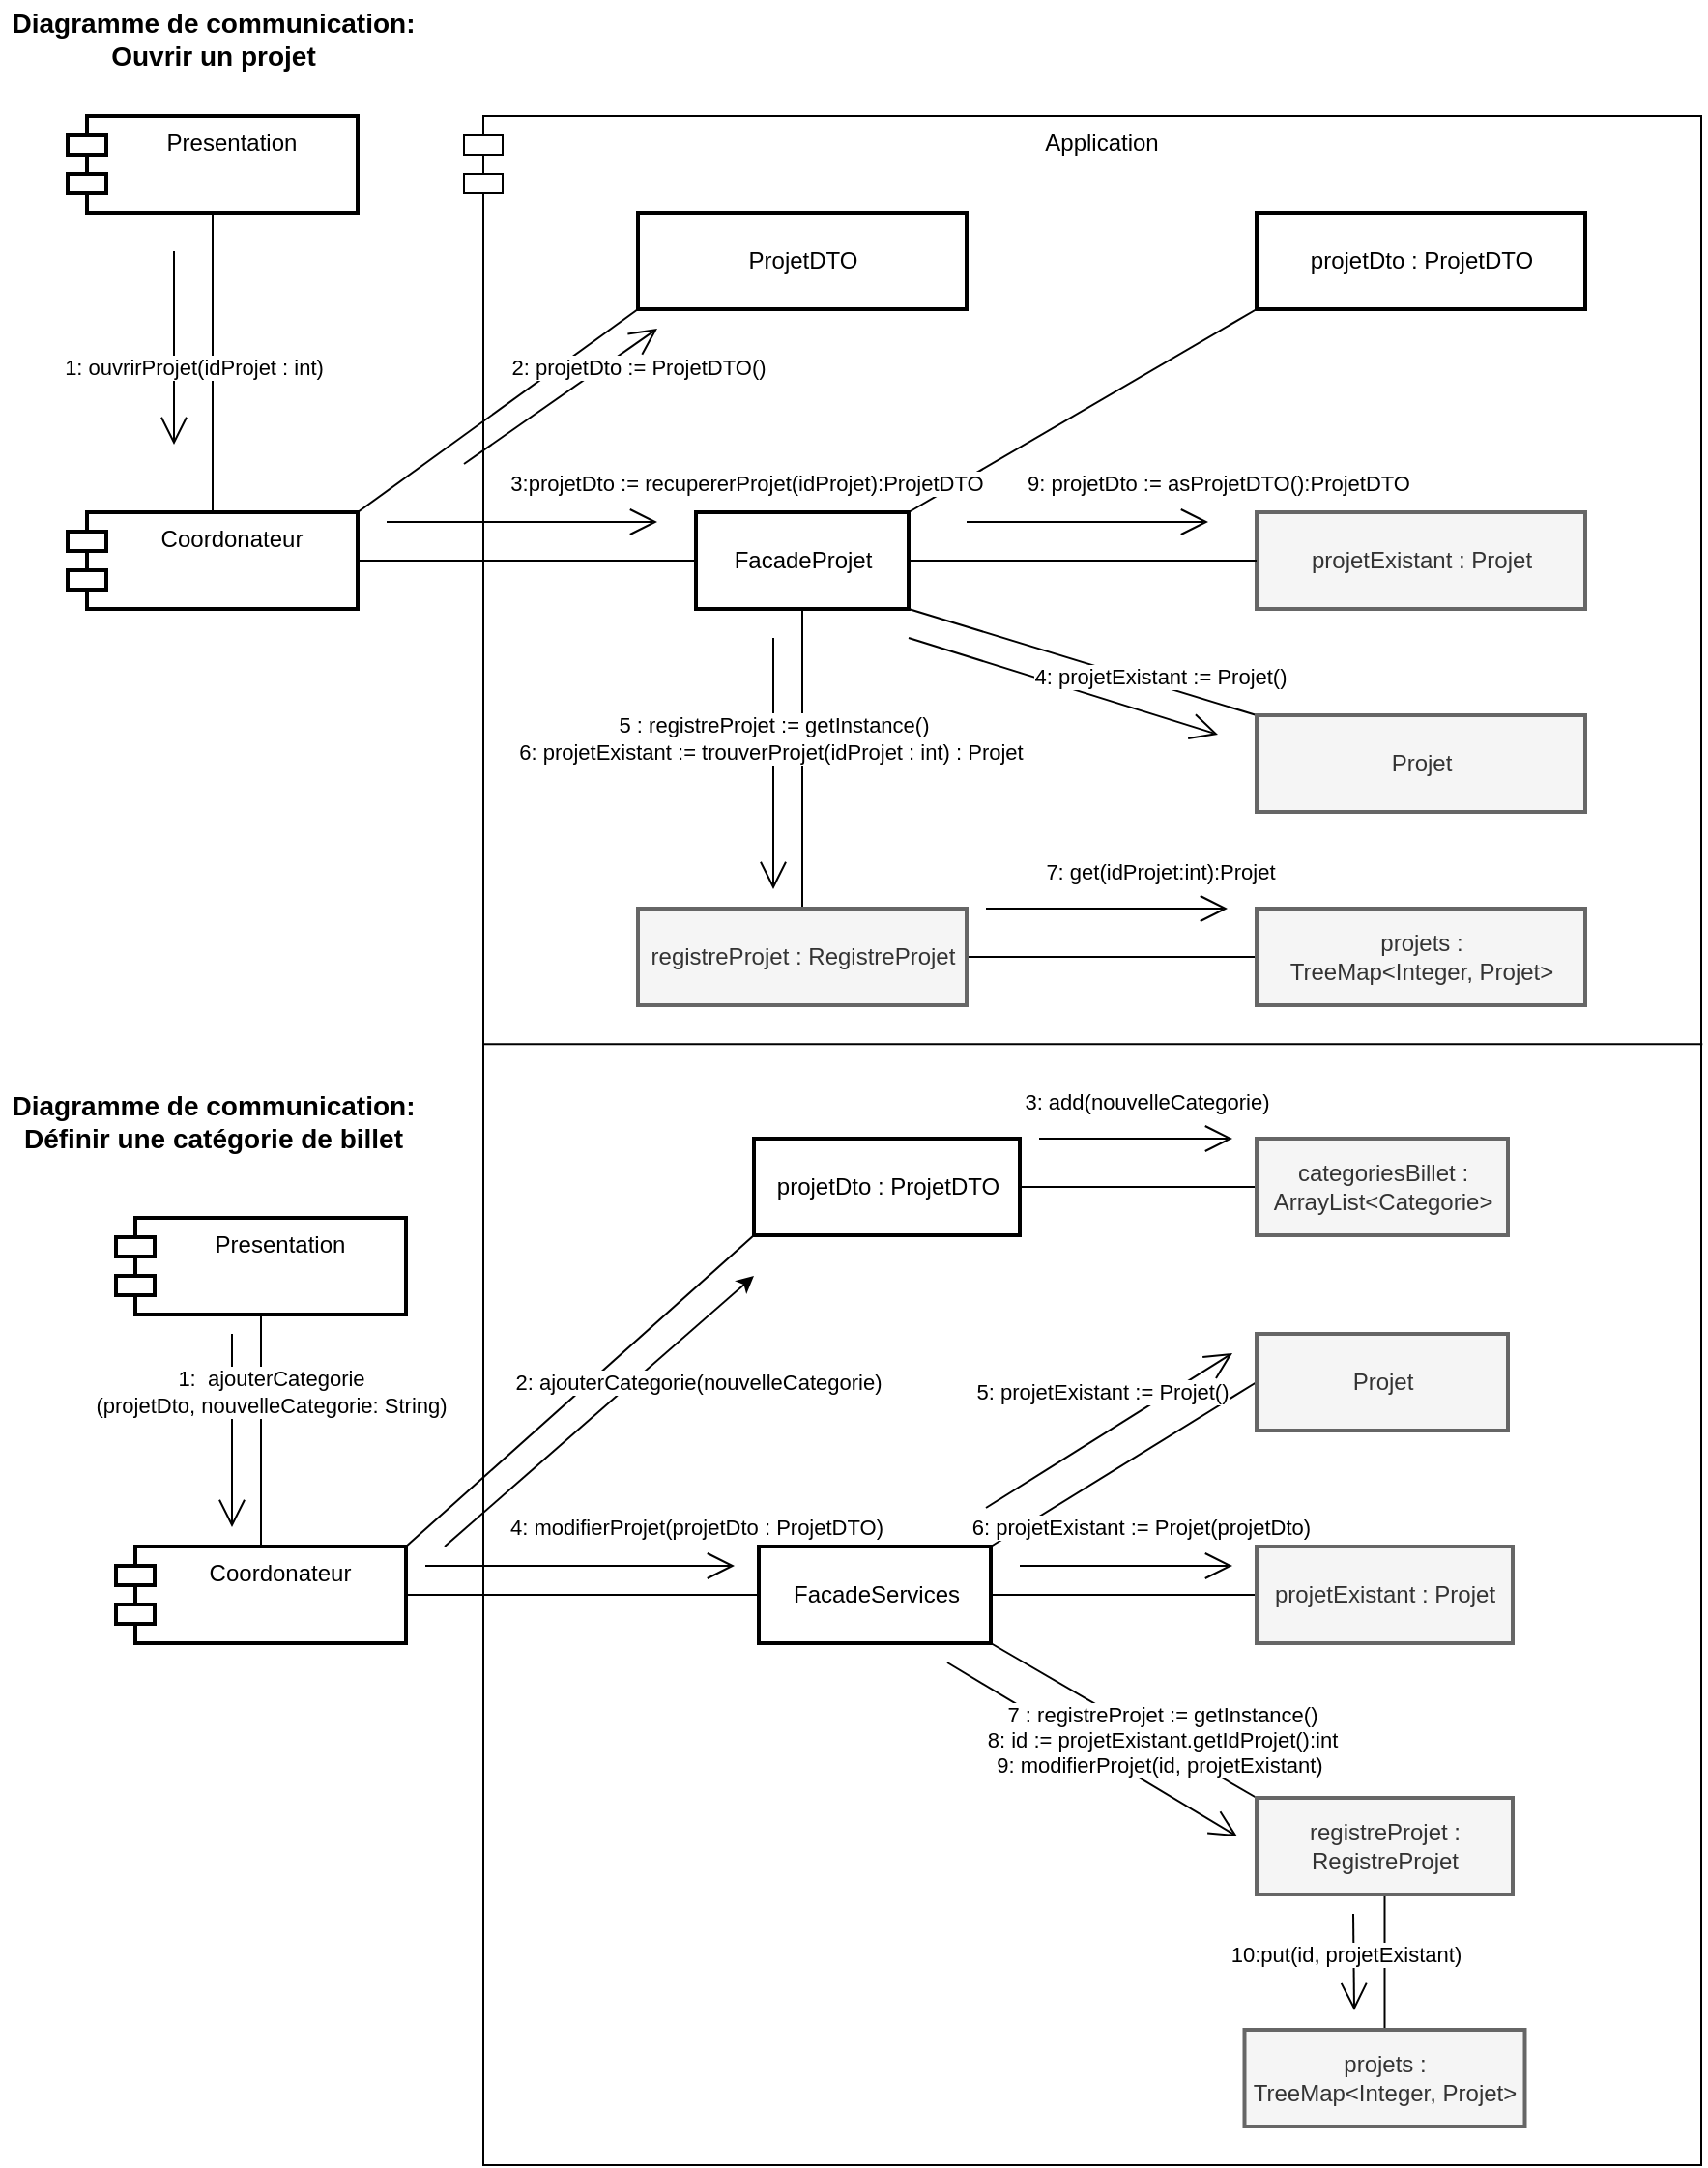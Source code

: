 <mxfile version="18.2.0" type="github">
  <diagram id="52IZLL7xsQzxs3NUUl1_" name="Page-1">
    <mxGraphModel dx="887" dy="1923" grid="1" gridSize="10" guides="1" tooltips="1" connect="1" arrows="1" fold="1" page="1" pageScale="1" pageWidth="850" pageHeight="1100" math="0" shadow="0">
      <root>
        <mxCell id="0" />
        <mxCell id="1" parent="0" />
        <mxCell id="hDqs2hNm1gBTOTLuySX5-2" value="Coordonateur" style="shape=module;align=left;spacingLeft=20;align=center;verticalAlign=top;strokeWidth=2;" parent="1" vertex="1">
          <mxGeometry x="100" y="-280" width="150" height="50" as="geometry" />
        </mxCell>
        <mxCell id="hDqs2hNm1gBTOTLuySX5-3" value="Application" style="shape=module;align=left;spacingLeft=20;align=center;verticalAlign=top;" parent="1" vertex="1">
          <mxGeometry x="280" y="-1020" width="640" height="1060" as="geometry" />
        </mxCell>
        <mxCell id="dk3OCbrw461VhQ2k63uT-19" style="edgeStyle=none;rounded=0;orthogonalLoop=1;jettySize=auto;html=1;exitX=0;exitY=1;exitDx=0;exitDy=0;entryX=1;entryY=0;entryDx=0;entryDy=0;endArrow=none;endFill=0;" edge="1" parent="1" source="zlBf4Wz0gLvxMZk6vgf--4" target="dk3OCbrw461VhQ2k63uT-10">
          <mxGeometry relative="1" as="geometry" />
        </mxCell>
        <mxCell id="zlBf4Wz0gLvxMZk6vgf--4" value="projetDto : ProjetDTO" style="html=1;strokeWidth=2;" parent="1" vertex="1">
          <mxGeometry x="690" y="-970" width="170" height="50" as="geometry" />
        </mxCell>
        <mxCell id="zlBf4Wz0gLvxMZk6vgf--22" style="rounded=0;orthogonalLoop=1;jettySize=auto;html=1;entryX=0;entryY=0;entryDx=0;entryDy=0;endArrow=none;endFill=0;exitX=1;exitY=1;exitDx=0;exitDy=0;" parent="1" source="zlBf4Wz0gLvxMZk6vgf--5" target="TzgPYY4RlzZjaDo3wwwL-1" edge="1">
          <mxGeometry relative="1" as="geometry" />
        </mxCell>
        <mxCell id="TzgPYY4RlzZjaDo3wwwL-3" style="edgeStyle=none;rounded=0;orthogonalLoop=1;jettySize=auto;html=1;entryX=0;entryY=0.5;entryDx=0;entryDy=0;endArrow=none;endFill=0;" parent="1" source="zlBf4Wz0gLvxMZk6vgf--5" target="TzgPYY4RlzZjaDo3wwwL-2" edge="1">
          <mxGeometry relative="1" as="geometry" />
        </mxCell>
        <mxCell id="dk3OCbrw461VhQ2k63uT-61" style="edgeStyle=none;rounded=0;orthogonalLoop=1;jettySize=auto;html=1;exitX=1;exitY=0;exitDx=0;exitDy=0;entryX=0;entryY=0.5;entryDx=0;entryDy=0;endArrow=none;endFill=0;" edge="1" parent="1" source="zlBf4Wz0gLvxMZk6vgf--5" target="dk3OCbrw461VhQ2k63uT-60">
          <mxGeometry relative="1" as="geometry" />
        </mxCell>
        <mxCell id="zlBf4Wz0gLvxMZk6vgf--5" value="FacadeServices" style="html=1;strokeWidth=2;" parent="1" vertex="1">
          <mxGeometry x="432.5" y="-280" width="120" height="50" as="geometry" />
        </mxCell>
        <mxCell id="zlBf4Wz0gLvxMZk6vgf--6" value="" style="endArrow=open;endFill=1;endSize=12;html=1;rounded=0;" parent="1" edge="1">
          <mxGeometry width="160" relative="1" as="geometry">
            <mxPoint x="260" y="-270" as="sourcePoint" />
            <mxPoint x="420" y="-270" as="targetPoint" />
          </mxGeometry>
        </mxCell>
        <mxCell id="zlBf4Wz0gLvxMZk6vgf--7" value="4: modifierProjet(projetDto : ProjetDTO)" style="edgeLabel;html=1;align=center;verticalAlign=middle;resizable=0;points=[];" parent="zlBf4Wz0gLvxMZk6vgf--6" connectable="0" vertex="1">
          <mxGeometry x="0.176" relative="1" as="geometry">
            <mxPoint x="46" y="-20" as="offset" />
          </mxGeometry>
        </mxCell>
        <mxCell id="zlBf4Wz0gLvxMZk6vgf--12" value="" style="endArrow=open;endFill=1;endSize=12;html=1;rounded=0;" parent="1" edge="1">
          <mxGeometry width="160" relative="1" as="geometry">
            <mxPoint x="567.5" y="-270" as="sourcePoint" />
            <mxPoint x="677.5" y="-270" as="targetPoint" />
          </mxGeometry>
        </mxCell>
        <mxCell id="zlBf4Wz0gLvxMZk6vgf--13" value="6: projetExistant := Projet(projetDto)" style="edgeLabel;html=1;align=center;verticalAlign=middle;resizable=0;points=[];" parent="zlBf4Wz0gLvxMZk6vgf--12" connectable="0" vertex="1">
          <mxGeometry x="0.176" relative="1" as="geometry">
            <mxPoint x="-2" y="-20" as="offset" />
          </mxGeometry>
        </mxCell>
        <mxCell id="zlBf4Wz0gLvxMZk6vgf--21" value="" style="endArrow=none;html=1;rounded=0;exitX=1;exitY=0.5;exitDx=0;exitDy=0;entryX=0;entryY=0.5;entryDx=0;entryDy=0;" parent="1" source="hDqs2hNm1gBTOTLuySX5-2" target="zlBf4Wz0gLvxMZk6vgf--5" edge="1">
          <mxGeometry width="50" height="50" relative="1" as="geometry">
            <mxPoint x="620" y="-110" as="sourcePoint" />
            <mxPoint x="670" y="-160" as="targetPoint" />
          </mxGeometry>
        </mxCell>
        <mxCell id="zlBf4Wz0gLvxMZk6vgf--28" value="Diagramme de communication:&lt;br style=&quot;font-size: 14px;&quot;&gt;Définir une catégorie de billet" style="text;html=1;align=center;verticalAlign=middle;resizable=0;points=[];autosize=1;strokeColor=none;fillColor=none;fontStyle=1;fontSize=14;" parent="1" vertex="1">
          <mxGeometry x="40" y="-520" width="220" height="40" as="geometry" />
        </mxCell>
        <mxCell id="dk3OCbrw461VhQ2k63uT-57" style="edgeStyle=none;rounded=0;orthogonalLoop=1;jettySize=auto;html=1;exitX=0.5;exitY=1;exitDx=0;exitDy=0;entryX=0.5;entryY=0;entryDx=0;entryDy=0;endArrow=none;endFill=0;" edge="1" parent="1" source="TzgPYY4RlzZjaDo3wwwL-1" target="dk3OCbrw461VhQ2k63uT-56">
          <mxGeometry relative="1" as="geometry" />
        </mxCell>
        <mxCell id="TzgPYY4RlzZjaDo3wwwL-1" value="registreProjet : &lt;br&gt;RegistreProjet" style="html=1;fillColor=#f5f5f5;fontColor=#333333;strokeColor=#666666;strokeWidth=2;" parent="1" vertex="1">
          <mxGeometry x="690" y="-150" width="132.5" height="50" as="geometry" />
        </mxCell>
        <mxCell id="TzgPYY4RlzZjaDo3wwwL-2" value="projetExistant : Projet" style="html=1;fillColor=#f5f5f5;fontColor=#333333;strokeColor=#666666;strokeWidth=2;" parent="1" vertex="1">
          <mxGeometry x="690" y="-280" width="132.5" height="50" as="geometry" />
        </mxCell>
        <mxCell id="TzgPYY4RlzZjaDo3wwwL-5" value="" style="endArrow=open;endFill=1;endSize=12;html=1;rounded=0;exitX=0;exitY=1;exitDx=0;exitDy=0;" parent="1" edge="1">
          <mxGeometry width="160" relative="1" as="geometry">
            <mxPoint x="530" y="-220" as="sourcePoint" />
            <mxPoint x="680" y="-130" as="targetPoint" />
          </mxGeometry>
        </mxCell>
        <mxCell id="TzgPYY4RlzZjaDo3wwwL-6" value="7 : registreProjet := getInstance()&lt;br&gt;8: id := projetExistant.getIdProjet():int&lt;br&gt;9: modifierProjet(id, projetExistant)&amp;nbsp;" style="edgeLabel;html=1;align=center;verticalAlign=middle;resizable=0;points=[];" parent="TzgPYY4RlzZjaDo3wwwL-5" connectable="0" vertex="1">
          <mxGeometry x="0.176" relative="1" as="geometry">
            <mxPoint x="22" y="-13" as="offset" />
          </mxGeometry>
        </mxCell>
        <mxCell id="dk3OCbrw461VhQ2k63uT-7" style="edgeStyle=orthogonalEdgeStyle;rounded=0;orthogonalLoop=1;jettySize=auto;html=1;entryX=0;entryY=0.5;entryDx=0;entryDy=0;endArrow=none;endFill=0;" edge="1" parent="1" source="dk3OCbrw461VhQ2k63uT-1" target="dk3OCbrw461VhQ2k63uT-10">
          <mxGeometry relative="1" as="geometry" />
        </mxCell>
        <mxCell id="dk3OCbrw461VhQ2k63uT-1" value="Coordonateur" style="shape=module;align=left;spacingLeft=20;align=center;verticalAlign=top;strokeWidth=2;" vertex="1" parent="1">
          <mxGeometry x="75" y="-815" width="150" height="50" as="geometry" />
        </mxCell>
        <mxCell id="dk3OCbrw461VhQ2k63uT-4" value="" style="edgeStyle=orthogonalEdgeStyle;rounded=0;orthogonalLoop=1;jettySize=auto;html=1;endArrow=none;endFill=0;" edge="1" parent="1" source="dk3OCbrw461VhQ2k63uT-2" target="dk3OCbrw461VhQ2k63uT-1">
          <mxGeometry relative="1" as="geometry" />
        </mxCell>
        <mxCell id="dk3OCbrw461VhQ2k63uT-2" value="Presentation" style="shape=module;align=left;spacingLeft=20;align=center;verticalAlign=top;strokeWidth=2;" vertex="1" parent="1">
          <mxGeometry x="75" y="-1020" width="150" height="50" as="geometry" />
        </mxCell>
        <mxCell id="dk3OCbrw461VhQ2k63uT-3" value="projetExistant : Projet" style="html=1;strokeWidth=2;fillColor=#f5f5f5;fontColor=#333333;strokeColor=#666666;" vertex="1" parent="1">
          <mxGeometry x="690" y="-815" width="170" height="50" as="geometry" />
        </mxCell>
        <mxCell id="dk3OCbrw461VhQ2k63uT-5" value="" style="endArrow=open;endFill=1;endSize=12;html=1;rounded=0;" edge="1" parent="1">
          <mxGeometry width="160" relative="1" as="geometry">
            <mxPoint x="130" y="-950" as="sourcePoint" />
            <mxPoint x="130" y="-850" as="targetPoint" />
          </mxGeometry>
        </mxCell>
        <mxCell id="dk3OCbrw461VhQ2k63uT-6" value="1: ouvrirProjet(idProjet : int)" style="edgeLabel;html=1;align=center;verticalAlign=middle;resizable=0;points=[];" connectable="0" vertex="1" parent="dk3OCbrw461VhQ2k63uT-5">
          <mxGeometry x="0.176" relative="1" as="geometry">
            <mxPoint x="10" y="1" as="offset" />
          </mxGeometry>
        </mxCell>
        <mxCell id="dk3OCbrw461VhQ2k63uT-8" value="" style="endArrow=open;endFill=1;endSize=12;html=1;rounded=0;" edge="1" parent="1">
          <mxGeometry width="160" relative="1" as="geometry">
            <mxPoint x="240" y="-810" as="sourcePoint" />
            <mxPoint x="380" y="-810" as="targetPoint" />
          </mxGeometry>
        </mxCell>
        <mxCell id="dk3OCbrw461VhQ2k63uT-9" value="3:projetDto := recupererProjet(idProjet):ProjetDTO" style="edgeLabel;html=1;align=center;verticalAlign=middle;resizable=0;points=[];" connectable="0" vertex="1" parent="dk3OCbrw461VhQ2k63uT-8">
          <mxGeometry x="0.176" relative="1" as="geometry">
            <mxPoint x="103" y="-20" as="offset" />
          </mxGeometry>
        </mxCell>
        <mxCell id="dk3OCbrw461VhQ2k63uT-11" style="edgeStyle=orthogonalEdgeStyle;rounded=0;orthogonalLoop=1;jettySize=auto;html=1;entryX=0;entryY=0.5;entryDx=0;entryDy=0;endArrow=none;endFill=0;" edge="1" parent="1" source="dk3OCbrw461VhQ2k63uT-10" target="dk3OCbrw461VhQ2k63uT-3">
          <mxGeometry relative="1" as="geometry" />
        </mxCell>
        <mxCell id="dk3OCbrw461VhQ2k63uT-15" style="rounded=0;orthogonalLoop=1;jettySize=auto;html=1;exitX=0.5;exitY=1;exitDx=0;exitDy=0;entryX=0.5;entryY=0;entryDx=0;entryDy=0;endArrow=none;endFill=0;" edge="1" parent="1" source="dk3OCbrw461VhQ2k63uT-10" target="dk3OCbrw461VhQ2k63uT-14">
          <mxGeometry relative="1" as="geometry" />
        </mxCell>
        <mxCell id="dk3OCbrw461VhQ2k63uT-21" style="edgeStyle=none;rounded=0;orthogonalLoop=1;jettySize=auto;html=1;exitX=1;exitY=1;exitDx=0;exitDy=0;entryX=0;entryY=0;entryDx=0;entryDy=0;endArrow=none;endFill=0;" edge="1" parent="1" source="dk3OCbrw461VhQ2k63uT-10" target="dk3OCbrw461VhQ2k63uT-20">
          <mxGeometry relative="1" as="geometry" />
        </mxCell>
        <mxCell id="dk3OCbrw461VhQ2k63uT-31" style="edgeStyle=none;rounded=0;orthogonalLoop=1;jettySize=auto;html=1;exitX=1;exitY=0;exitDx=0;exitDy=0;entryX=0;entryY=1;entryDx=0;entryDy=0;endArrow=none;endFill=0;" edge="1" parent="1" source="dk3OCbrw461VhQ2k63uT-1" target="dk3OCbrw461VhQ2k63uT-30">
          <mxGeometry relative="1" as="geometry" />
        </mxCell>
        <mxCell id="dk3OCbrw461VhQ2k63uT-10" value="FacadeProjet" style="html=1;strokeWidth=2;" vertex="1" parent="1">
          <mxGeometry x="400" y="-815" width="110" height="50" as="geometry" />
        </mxCell>
        <mxCell id="dk3OCbrw461VhQ2k63uT-12" value="" style="endArrow=open;endFill=1;endSize=12;html=1;rounded=0;" edge="1" parent="1">
          <mxGeometry width="160" relative="1" as="geometry">
            <mxPoint x="540" y="-810" as="sourcePoint" />
            <mxPoint x="665" y="-810" as="targetPoint" />
          </mxGeometry>
        </mxCell>
        <mxCell id="dk3OCbrw461VhQ2k63uT-13" value="9: projetDto := asProjetDTO():ProjetDTO" style="edgeLabel;html=1;align=center;verticalAlign=middle;resizable=0;points=[];" connectable="0" vertex="1" parent="dk3OCbrw461VhQ2k63uT-12">
          <mxGeometry x="0.176" relative="1" as="geometry">
            <mxPoint x="56" y="-20" as="offset" />
          </mxGeometry>
        </mxCell>
        <mxCell id="dk3OCbrw461VhQ2k63uT-25" style="edgeStyle=none;rounded=0;orthogonalLoop=1;jettySize=auto;html=1;entryX=0;entryY=0.5;entryDx=0;entryDy=0;endArrow=none;endFill=0;" edge="1" parent="1" source="dk3OCbrw461VhQ2k63uT-14" target="dk3OCbrw461VhQ2k63uT-24">
          <mxGeometry relative="1" as="geometry" />
        </mxCell>
        <mxCell id="dk3OCbrw461VhQ2k63uT-14" value="registreProjet : RegistreProjet" style="html=1;fillColor=#f5f5f5;fontColor=#333333;strokeColor=#666666;strokeWidth=2;" vertex="1" parent="1">
          <mxGeometry x="370" y="-610" width="170" height="50" as="geometry" />
        </mxCell>
        <mxCell id="dk3OCbrw461VhQ2k63uT-16" value="" style="endArrow=open;endFill=1;endSize=12;html=1;rounded=0;" edge="1" parent="1">
          <mxGeometry width="160" relative="1" as="geometry">
            <mxPoint x="440" y="-750" as="sourcePoint" />
            <mxPoint x="440" y="-620" as="targetPoint" />
          </mxGeometry>
        </mxCell>
        <mxCell id="dk3OCbrw461VhQ2k63uT-17" value="5 : registreProjet := getInstance()&lt;br&gt;6: projetExistant := trouverProjet(idProjet : int) : Projet&amp;nbsp;" style="edgeLabel;html=1;align=center;verticalAlign=middle;resizable=0;points=[];" connectable="0" vertex="1" parent="dk3OCbrw461VhQ2k63uT-16">
          <mxGeometry x="0.176" relative="1" as="geometry">
            <mxPoint y="-25" as="offset" />
          </mxGeometry>
        </mxCell>
        <mxCell id="dk3OCbrw461VhQ2k63uT-20" value="Projet" style="html=1;strokeWidth=2;fillColor=#f5f5f5;fontColor=#333333;strokeColor=#666666;" vertex="1" parent="1">
          <mxGeometry x="690" y="-710" width="170" height="50" as="geometry" />
        </mxCell>
        <mxCell id="dk3OCbrw461VhQ2k63uT-22" value="" style="endArrow=open;endFill=1;endSize=12;html=1;rounded=0;" edge="1" parent="1">
          <mxGeometry width="160" relative="1" as="geometry">
            <mxPoint x="510" y="-750" as="sourcePoint" />
            <mxPoint x="670" y="-700" as="targetPoint" />
          </mxGeometry>
        </mxCell>
        <mxCell id="dk3OCbrw461VhQ2k63uT-23" value="4: projetExistant := Projet()" style="edgeLabel;html=1;align=center;verticalAlign=middle;resizable=0;points=[];" connectable="0" vertex="1" parent="dk3OCbrw461VhQ2k63uT-22">
          <mxGeometry x="0.176" relative="1" as="geometry">
            <mxPoint x="36" y="-10" as="offset" />
          </mxGeometry>
        </mxCell>
        <mxCell id="dk3OCbrw461VhQ2k63uT-24" value="projets : &lt;br&gt;TreeMap&amp;lt;Integer, Projet&amp;gt;" style="html=1;fillColor=#f5f5f5;fontColor=#333333;strokeColor=#666666;strokeWidth=2;" vertex="1" parent="1">
          <mxGeometry x="690" y="-610" width="170" height="50" as="geometry" />
        </mxCell>
        <mxCell id="dk3OCbrw461VhQ2k63uT-26" value="" style="endArrow=open;endFill=1;endSize=12;html=1;rounded=0;" edge="1" parent="1">
          <mxGeometry width="160" relative="1" as="geometry">
            <mxPoint x="550" y="-610" as="sourcePoint" />
            <mxPoint x="675" y="-610" as="targetPoint" />
          </mxGeometry>
        </mxCell>
        <mxCell id="dk3OCbrw461VhQ2k63uT-27" value="7: get(idProjet:int):Projet" style="edgeLabel;html=1;align=center;verticalAlign=middle;resizable=0;points=[];" connectable="0" vertex="1" parent="dk3OCbrw461VhQ2k63uT-26">
          <mxGeometry x="0.176" relative="1" as="geometry">
            <mxPoint x="16" y="-19" as="offset" />
          </mxGeometry>
        </mxCell>
        <mxCell id="dk3OCbrw461VhQ2k63uT-30" value="ProjetDTO" style="html=1;strokeWidth=2;" vertex="1" parent="1">
          <mxGeometry x="370" y="-970" width="170" height="50" as="geometry" />
        </mxCell>
        <mxCell id="dk3OCbrw461VhQ2k63uT-32" value="" style="endArrow=open;endFill=1;endSize=12;html=1;rounded=0;" edge="1" parent="1">
          <mxGeometry width="160" relative="1" as="geometry">
            <mxPoint x="280" y="-840" as="sourcePoint" />
            <mxPoint x="380" y="-910" as="targetPoint" />
          </mxGeometry>
        </mxCell>
        <mxCell id="dk3OCbrw461VhQ2k63uT-33" value="2: projetDto := ProjetDTO()" style="edgeLabel;html=1;align=center;verticalAlign=middle;resizable=0;points=[];" connectable="0" vertex="1" parent="dk3OCbrw461VhQ2k63uT-32">
          <mxGeometry x="0.176" relative="1" as="geometry">
            <mxPoint x="31" y="-9" as="offset" />
          </mxGeometry>
        </mxCell>
        <mxCell id="dk3OCbrw461VhQ2k63uT-36" style="edgeStyle=none;rounded=0;orthogonalLoop=1;jettySize=auto;html=1;entryX=0.5;entryY=0;entryDx=0;entryDy=0;endArrow=none;endFill=0;" edge="1" parent="1" source="dk3OCbrw461VhQ2k63uT-35" target="hDqs2hNm1gBTOTLuySX5-2">
          <mxGeometry relative="1" as="geometry" />
        </mxCell>
        <mxCell id="dk3OCbrw461VhQ2k63uT-35" value="Presentation" style="shape=module;align=left;spacingLeft=20;align=center;verticalAlign=top;strokeWidth=2;" vertex="1" parent="1">
          <mxGeometry x="100" y="-450" width="150" height="50" as="geometry" />
        </mxCell>
        <mxCell id="dk3OCbrw461VhQ2k63uT-37" value="" style="endArrow=open;endFill=1;endSize=12;html=1;rounded=0;" edge="1" parent="1">
          <mxGeometry width="160" relative="1" as="geometry">
            <mxPoint x="160" y="-390" as="sourcePoint" />
            <mxPoint x="160" y="-290" as="targetPoint" />
          </mxGeometry>
        </mxCell>
        <mxCell id="dk3OCbrw461VhQ2k63uT-38" value="1:&amp;nbsp; ajouterCategorie&lt;br&gt;(projetDto, nouvelleCategorie: String)" style="edgeLabel;html=1;align=center;verticalAlign=middle;resizable=0;points=[];" connectable="0" vertex="1" parent="dk3OCbrw461VhQ2k63uT-37">
          <mxGeometry x="0.176" relative="1" as="geometry">
            <mxPoint x="20" y="-29" as="offset" />
          </mxGeometry>
        </mxCell>
        <mxCell id="dk3OCbrw461VhQ2k63uT-49" style="edgeStyle=none;rounded=0;orthogonalLoop=1;jettySize=auto;html=1;exitX=0;exitY=1;exitDx=0;exitDy=0;entryX=1;entryY=0;entryDx=0;entryDy=0;endArrow=none;endFill=0;" edge="1" parent="1" source="dk3OCbrw461VhQ2k63uT-44" target="hDqs2hNm1gBTOTLuySX5-2">
          <mxGeometry relative="1" as="geometry" />
        </mxCell>
        <mxCell id="dk3OCbrw461VhQ2k63uT-51" style="edgeStyle=none;rounded=0;orthogonalLoop=1;jettySize=auto;html=1;entryX=0;entryY=0.5;entryDx=0;entryDy=0;endArrow=none;endFill=0;" edge="1" parent="1" source="dk3OCbrw461VhQ2k63uT-44" target="dk3OCbrw461VhQ2k63uT-50">
          <mxGeometry relative="1" as="geometry" />
        </mxCell>
        <mxCell id="dk3OCbrw461VhQ2k63uT-55" style="edgeStyle=none;rounded=0;orthogonalLoop=1;jettySize=auto;html=1;entryX=0.016;entryY=0.453;entryDx=0;entryDy=0;entryPerimeter=0;endArrow=none;endFill=0;exitX=1.001;exitY=0.453;exitDx=0;exitDy=0;exitPerimeter=0;" edge="1" parent="1" source="hDqs2hNm1gBTOTLuySX5-3" target="hDqs2hNm1gBTOTLuySX5-3">
          <mxGeometry relative="1" as="geometry">
            <mxPoint x="880" y="-540" as="sourcePoint" />
          </mxGeometry>
        </mxCell>
        <mxCell id="dk3OCbrw461VhQ2k63uT-44" value="projetDto : ProjetDTO" style="html=1;strokeWidth=2;" vertex="1" parent="1">
          <mxGeometry x="430" y="-491" width="137.5" height="50" as="geometry" />
        </mxCell>
        <mxCell id="dk3OCbrw461VhQ2k63uT-46" value="" style="endArrow=classic;html=1;rounded=0;" edge="1" parent="1">
          <mxGeometry width="50" height="50" relative="1" as="geometry">
            <mxPoint x="270" y="-280" as="sourcePoint" />
            <mxPoint x="430" y="-420" as="targetPoint" />
          </mxGeometry>
        </mxCell>
        <mxCell id="dk3OCbrw461VhQ2k63uT-47" value="2: ajouterCategorie(nouvelleCategorie)" style="edgeLabel;html=1;align=center;verticalAlign=middle;resizable=0;points=[];" vertex="1" connectable="0" parent="dk3OCbrw461VhQ2k63uT-46">
          <mxGeometry x="-0.414" y="-1" relative="1" as="geometry">
            <mxPoint x="83" y="-45" as="offset" />
          </mxGeometry>
        </mxCell>
        <mxCell id="dk3OCbrw461VhQ2k63uT-48" value="Diagramme de communication:&lt;br style=&quot;font-size: 14px;&quot;&gt;Ouvrir un projet" style="text;html=1;align=center;verticalAlign=middle;resizable=0;points=[];autosize=1;strokeColor=none;fillColor=none;fontStyle=1;fontSize=14;" vertex="1" parent="1">
          <mxGeometry x="40" y="-1080" width="220" height="40" as="geometry" />
        </mxCell>
        <mxCell id="dk3OCbrw461VhQ2k63uT-50" value="categoriesBillet :&lt;br&gt;ArrayList&amp;lt;Categorie&amp;gt;" style="html=1;strokeWidth=2;fillColor=#f5f5f5;fontColor=#333333;strokeColor=#666666;" vertex="1" parent="1">
          <mxGeometry x="690" y="-491" width="130" height="50" as="geometry" />
        </mxCell>
        <mxCell id="dk3OCbrw461VhQ2k63uT-52" value="" style="endArrow=open;endFill=1;endSize=12;html=1;rounded=0;" edge="1" parent="1">
          <mxGeometry width="160" relative="1" as="geometry">
            <mxPoint x="577.5" y="-491" as="sourcePoint" />
            <mxPoint x="677.5" y="-491" as="targetPoint" />
          </mxGeometry>
        </mxCell>
        <mxCell id="dk3OCbrw461VhQ2k63uT-53" value="3: add(nouvelleCategorie)" style="edgeLabel;html=1;align=center;verticalAlign=middle;resizable=0;points=[];" connectable="0" vertex="1" parent="dk3OCbrw461VhQ2k63uT-52">
          <mxGeometry x="0.176" relative="1" as="geometry">
            <mxPoint x="-4" y="-19" as="offset" />
          </mxGeometry>
        </mxCell>
        <mxCell id="dk3OCbrw461VhQ2k63uT-56" value="projets : &lt;br&gt;TreeMap&amp;lt;Integer, Projet&amp;gt;" style="html=1;fillColor=#f5f5f5;fontColor=#333333;strokeColor=#666666;strokeWidth=2;" vertex="1" parent="1">
          <mxGeometry x="683.75" y="-30" width="145" height="50" as="geometry" />
        </mxCell>
        <mxCell id="dk3OCbrw461VhQ2k63uT-58" value="" style="endArrow=open;endFill=1;endSize=12;html=1;rounded=0;" edge="1" parent="1">
          <mxGeometry width="160" relative="1" as="geometry">
            <mxPoint x="740" y="-90" as="sourcePoint" />
            <mxPoint x="740.5" y="-40" as="targetPoint" />
          </mxGeometry>
        </mxCell>
        <mxCell id="dk3OCbrw461VhQ2k63uT-59" value="10:put(id, projetExistant)" style="edgeLabel;html=1;align=center;verticalAlign=middle;resizable=0;points=[];" connectable="0" vertex="1" parent="dk3OCbrw461VhQ2k63uT-58">
          <mxGeometry x="0.176" relative="1" as="geometry">
            <mxPoint x="-5" y="-9" as="offset" />
          </mxGeometry>
        </mxCell>
        <mxCell id="dk3OCbrw461VhQ2k63uT-60" value="Projet" style="html=1;strokeWidth=2;fillColor=#f5f5f5;fontColor=#333333;strokeColor=#666666;" vertex="1" parent="1">
          <mxGeometry x="690" y="-390" width="130" height="50" as="geometry" />
        </mxCell>
        <mxCell id="dk3OCbrw461VhQ2k63uT-62" value="" style="endArrow=open;endFill=1;endSize=12;html=1;rounded=0;" edge="1" parent="1">
          <mxGeometry width="160" relative="1" as="geometry">
            <mxPoint x="550" y="-300" as="sourcePoint" />
            <mxPoint x="677.5" y="-380" as="targetPoint" />
          </mxGeometry>
        </mxCell>
        <mxCell id="dk3OCbrw461VhQ2k63uT-63" value="5: projetExistant := Projet()" style="edgeLabel;html=1;align=center;verticalAlign=middle;resizable=0;points=[];" connectable="0" vertex="1" parent="dk3OCbrw461VhQ2k63uT-62">
          <mxGeometry x="0.176" relative="1" as="geometry">
            <mxPoint x="-15" y="-13" as="offset" />
          </mxGeometry>
        </mxCell>
      </root>
    </mxGraphModel>
  </diagram>
</mxfile>
